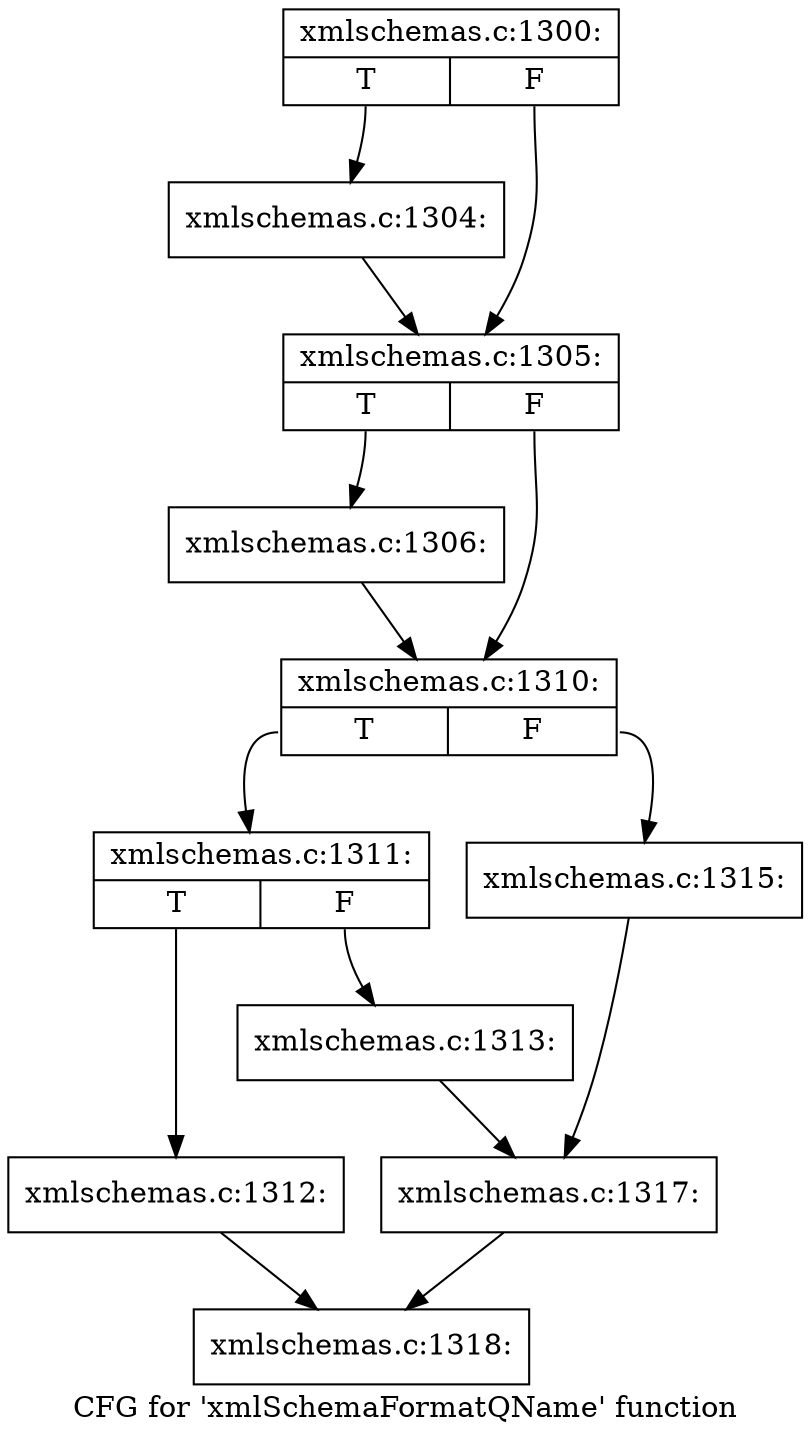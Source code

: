digraph "CFG for 'xmlSchemaFormatQName' function" {
	label="CFG for 'xmlSchemaFormatQName' function";

	Node0x55d025e2da70 [shape=record,label="{xmlschemas.c:1300:|{<s0>T|<s1>F}}"];
	Node0x55d025e2da70:s0 -> Node0x55d025e2e780;
	Node0x55d025e2da70:s1 -> Node0x55d025e2e7d0;
	Node0x55d025e2e780 [shape=record,label="{xmlschemas.c:1304:}"];
	Node0x55d025e2e780 -> Node0x55d025e2e7d0;
	Node0x55d025e2e7d0 [shape=record,label="{xmlschemas.c:1305:|{<s0>T|<s1>F}}"];
	Node0x55d025e2e7d0:s0 -> Node0x55d025e2ee20;
	Node0x55d025e2e7d0:s1 -> Node0x55d025e2ee70;
	Node0x55d025e2ee20 [shape=record,label="{xmlschemas.c:1306:}"];
	Node0x55d025e2ee20 -> Node0x55d025e2ee70;
	Node0x55d025e2ee70 [shape=record,label="{xmlschemas.c:1310:|{<s0>T|<s1>F}}"];
	Node0x55d025e2ee70:s0 -> Node0x55d025e2fea0;
	Node0x55d025e2ee70:s1 -> Node0x55d025e2ff40;
	Node0x55d025e2fea0 [shape=record,label="{xmlschemas.c:1311:|{<s0>T|<s1>F}}"];
	Node0x55d025e2fea0:s0 -> Node0x55d025e30300;
	Node0x55d025e2fea0:s1 -> Node0x55d025e30350;
	Node0x55d025e30300 [shape=record,label="{xmlschemas.c:1312:}"];
	Node0x55d025e30300 -> Node0x55d025e2dac0;
	Node0x55d025e30350 [shape=record,label="{xmlschemas.c:1313:}"];
	Node0x55d025e30350 -> Node0x55d025e2fef0;
	Node0x55d025e2ff40 [shape=record,label="{xmlschemas.c:1315:}"];
	Node0x55d025e2ff40 -> Node0x55d025e2fef0;
	Node0x55d025e2fef0 [shape=record,label="{xmlschemas.c:1317:}"];
	Node0x55d025e2fef0 -> Node0x55d025e2dac0;
	Node0x55d025e2dac0 [shape=record,label="{xmlschemas.c:1318:}"];
}
